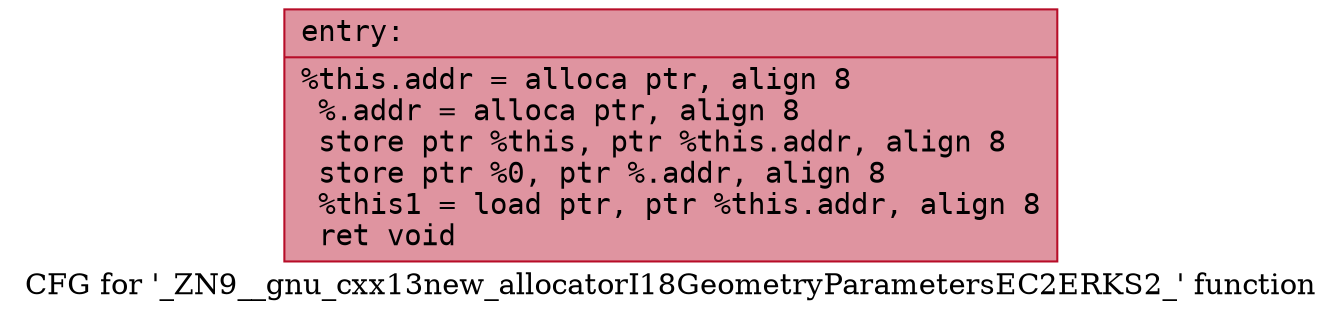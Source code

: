 digraph "CFG for '_ZN9__gnu_cxx13new_allocatorI18GeometryParametersEC2ERKS2_' function" {
	label="CFG for '_ZN9__gnu_cxx13new_allocatorI18GeometryParametersEC2ERKS2_' function";

	Node0x56427199deb0 [shape=record,color="#b70d28ff", style=filled, fillcolor="#b70d2870" fontname="Courier",label="{entry:\l|  %this.addr = alloca ptr, align 8\l  %.addr = alloca ptr, align 8\l  store ptr %this, ptr %this.addr, align 8\l  store ptr %0, ptr %.addr, align 8\l  %this1 = load ptr, ptr %this.addr, align 8\l  ret void\l}"];
}
